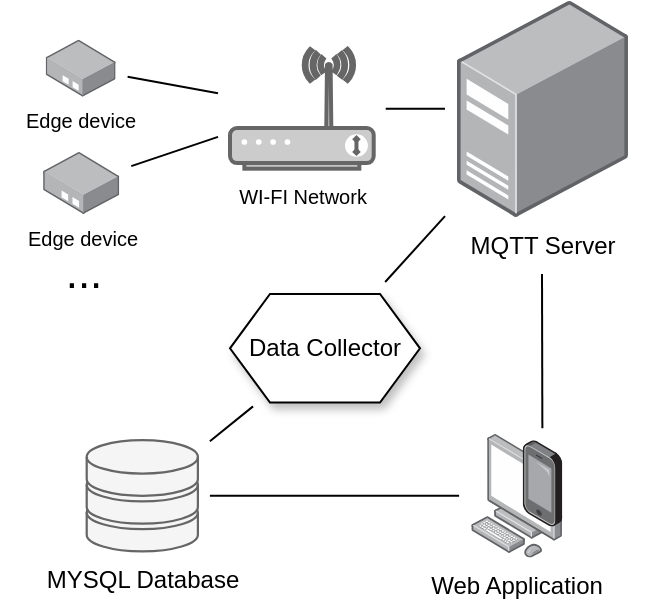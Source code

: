 <mxfile version="14.2.3" type="device"><diagram id="agByYtBnskoghq5Mw_e1" name="Page-1"><mxGraphModel dx="950" dy="512" grid="1" gridSize="10" guides="1" tooltips="1" connect="1" arrows="1" fold="1" page="1" pageScale="1" pageWidth="827" pageHeight="1169" math="0" shadow="0"><root><mxCell id="0"/><mxCell id="1" parent="0"/><mxCell id="3gCeZUygsNhkHWZ8PAf_-12" style="edgeStyle=none;rounded=0;comic=0;sketch=0;jumpStyle=arc;orthogonalLoop=1;jettySize=auto;html=1;shadow=0;sourcePerimeterSpacing=6;endArrow=none;endFill=0;targetPerimeterSpacing=6;strokeColor=#000000;" edge="1" parent="1" source="3gCeZUygsNhkHWZ8PAf_-1" target="3gCeZUygsNhkHWZ8PAf_-11"><mxGeometry relative="1" as="geometry"/></mxCell><mxCell id="3gCeZUygsNhkHWZ8PAf_-1" value="MQTT Server" style="points=[];aspect=fixed;html=1;align=center;shadow=0;dashed=0;image;image=img/lib/allied_telesis/computer_and_terminals/Server_Desktop.svg;sketch=0;" vertex="1" parent="1"><mxGeometry x="403.5" y="83.17" width="85.49" height="108.36" as="geometry"/></mxCell><mxCell id="3gCeZUygsNhkHWZ8PAf_-5" value="" style="endArrow=none;html=1;sourcePerimeterSpacing=6;targetPerimeterSpacing=6;" edge="1" parent="1" source="3gCeZUygsNhkHWZ8PAf_-1" target="3gCeZUygsNhkHWZ8PAf_-22"><mxGeometry width="50" height="50" relative="1" as="geometry"><mxPoint x="370.9" y="149.8" as="sourcePoint"/><mxPoint x="351.8" y="149.801" as="targetPoint"/><Array as="points"/></mxGeometry></mxCell><mxCell id="3gCeZUygsNhkHWZ8PAf_-8" style="edgeStyle=none;orthogonalLoop=1;jettySize=auto;html=1;sourcePerimeterSpacing=6;endArrow=none;endFill=0;targetPerimeterSpacing=6;sketch=0;jumpStyle=arc;rounded=0;snapToPoint=0;fixDash=0;noJump=0;comic=0;anchorPointDirection=1;editable=1;metaEdit=0;bendable=1;movable=1;shadow=0;" edge="1" parent="1" source="3gCeZUygsNhkHWZ8PAf_-6" target="3gCeZUygsNhkHWZ8PAf_-9"><mxGeometry relative="1" as="geometry"><Array as="points"/></mxGeometry></mxCell><mxCell id="3gCeZUygsNhkHWZ8PAf_-6" value="Web Application" style="points=[];aspect=fixed;html=1;align=center;shadow=0;dashed=0;image;image=img/lib/allied_telesis/computer_and_terminals/Personal_Computer.svg;" vertex="1" parent="1"><mxGeometry x="410.55" y="300.0" width="45.6" height="61.8" as="geometry"/></mxCell><mxCell id="3gCeZUygsNhkHWZ8PAf_-27" style="edgeStyle=none;rounded=0;comic=0;sketch=0;jumpStyle=arc;orthogonalLoop=1;jettySize=auto;html=1;shadow=0;sourcePerimeterSpacing=6;endArrow=none;endFill=0;targetPerimeterSpacing=6;strokeColor=#000000;fontSize=10;" edge="1" parent="1" source="3gCeZUygsNhkHWZ8PAf_-7"><mxGeometry relative="1" as="geometry"><mxPoint x="446" y="220" as="targetPoint"/></mxGeometry></mxCell><mxCell id="3gCeZUygsNhkHWZ8PAf_-7" value="" style="points=[];aspect=fixed;html=1;align=center;shadow=0;dashed=0;image;image=img/lib/allied_telesis/computer_and_terminals/Smartphone.svg;" vertex="1" parent="1"><mxGeometry x="436.35" y="303.1" width="19.8" height="43.2" as="geometry"/></mxCell><mxCell id="3gCeZUygsNhkHWZ8PAf_-9" value="&lt;font color=&quot;#000000&quot;&gt;MYSQL Database&lt;/font&gt;" style="verticalAlign=top;verticalLabelPosition=bottom;labelPosition=center;align=center;html=1;outlineConnect=0;gradientDirection=north;strokeWidth=2;shape=mxgraph.networks.storage;fillColor=#f5f5f5;strokeColor=#666666;fontColor=#333333;shadow=0;" vertex="1" parent="1"><mxGeometry x="218.35" y="303.1" width="55.6" height="55.6" as="geometry"/></mxCell><mxCell id="3gCeZUygsNhkHWZ8PAf_-13" style="edgeStyle=none;rounded=0;comic=0;sketch=0;jumpStyle=arc;orthogonalLoop=1;jettySize=auto;html=1;shadow=0;sourcePerimeterSpacing=6;endArrow=none;endFill=0;targetPerimeterSpacing=6;strokeColor=#000000;" edge="1" parent="1" source="3gCeZUygsNhkHWZ8PAf_-11" target="3gCeZUygsNhkHWZ8PAf_-9"><mxGeometry relative="1" as="geometry"/></mxCell><mxCell id="3gCeZUygsNhkHWZ8PAf_-11" value="Data Collector" style="shape=hexagon;perimeter=hexagonPerimeter2;whiteSpace=wrap;html=1;fixedSize=1;shadow=1;" vertex="1" parent="1"><mxGeometry x="290" y="230" width="95" height="54.29" as="geometry"/></mxCell><mxCell id="3gCeZUygsNhkHWZ8PAf_-19" style="edgeStyle=none;rounded=0;comic=0;sketch=0;jumpStyle=arc;orthogonalLoop=1;jettySize=auto;html=1;shadow=0;sourcePerimeterSpacing=6;endArrow=none;endFill=0;targetPerimeterSpacing=6;strokeColor=#000000;" edge="1" parent="1" source="3gCeZUygsNhkHWZ8PAf_-14" target="3gCeZUygsNhkHWZ8PAf_-22"><mxGeometry relative="1" as="geometry"><mxPoint x="284" y="141.824" as="targetPoint"/></mxGeometry></mxCell><mxCell id="3gCeZUygsNhkHWZ8PAf_-14" value="Edge device" style="points=[];aspect=fixed;html=1;align=center;shadow=0;dashed=0;image;image=img/lib/allied_telesis/media_converters/Media_Converter_Standalone.svg;strokeColor=#1F2736;fontSize=10;" vertex="1" parent="1"><mxGeometry x="197.84" y="102.81" width="34.96" height="28.52" as="geometry"/></mxCell><mxCell id="3gCeZUygsNhkHWZ8PAf_-18" style="edgeStyle=none;rounded=0;comic=0;sketch=0;jumpStyle=arc;orthogonalLoop=1;jettySize=auto;html=1;shadow=0;sourcePerimeterSpacing=6;endArrow=none;endFill=0;targetPerimeterSpacing=6;strokeColor=#000000;" edge="1" parent="1" source="3gCeZUygsNhkHWZ8PAf_-15" target="3gCeZUygsNhkHWZ8PAf_-22"><mxGeometry relative="1" as="geometry"><mxPoint x="284" y="155.376" as="targetPoint"/></mxGeometry></mxCell><mxCell id="3gCeZUygsNhkHWZ8PAf_-15" value="Edge device" style="points=[];aspect=fixed;html=1;align=center;shadow=0;dashed=0;image;image=img/lib/allied_telesis/media_converters/Media_Converter_Standalone.svg;strokeColor=#1F2736;fontSize=10;" vertex="1" parent="1"><mxGeometry x="196.56" y="158.94" width="38.07" height="31.06" as="geometry"/></mxCell><mxCell id="3gCeZUygsNhkHWZ8PAf_-22" value="&lt;font color=&quot;#000000&quot; style=&quot;font-size: 10px&quot;&gt;WI-FI Network&lt;/font&gt;" style="fontColor=#0066CC;verticalAlign=top;verticalLabelPosition=bottom;labelPosition=center;align=center;html=1;outlineConnect=0;fillColor=#CCCCCC;gradientColor=none;gradientDirection=north;strokeWidth=2;shape=mxgraph.networks.wireless_modem;strokeColor=#666666;" vertex="1" parent="1"><mxGeometry x="290" y="107.35" width="71.85" height="60" as="geometry"/></mxCell><mxCell id="3gCeZUygsNhkHWZ8PAf_-24" value="..." style="text;html=1;strokeColor=none;fillColor=none;align=center;verticalAlign=middle;whiteSpace=wrap;rounded=0;fontSize=22;" vertex="1" parent="1"><mxGeometry x="196.56" y="210" width="40" height="20" as="geometry"/></mxCell><mxCell id="3gCeZUygsNhkHWZ8PAf_-25" value="" style="rounded=0;whiteSpace=wrap;html=1;shadow=0;sketch=0;fillColor=#ffffff;fontSize=10;strokeColor=none;" vertex="1" parent="1"><mxGeometry x="491.99" y="97" width="10" height="290" as="geometry"/></mxCell><mxCell id="3gCeZUygsNhkHWZ8PAf_-26" value="" style="rounded=0;whiteSpace=wrap;html=1;shadow=0;sketch=0;fillColor=#ffffff;fontSize=10;strokeColor=none;" vertex="1" parent="1"><mxGeometry x="175" y="107" width="10" height="280" as="geometry"/></mxCell></root></mxGraphModel></diagram></mxfile>